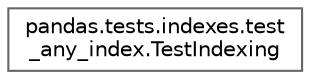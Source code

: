 digraph "Graphical Class Hierarchy"
{
 // LATEX_PDF_SIZE
  bgcolor="transparent";
  edge [fontname=Helvetica,fontsize=10,labelfontname=Helvetica,labelfontsize=10];
  node [fontname=Helvetica,fontsize=10,shape=box,height=0.2,width=0.4];
  rankdir="LR";
  Node0 [id="Node000000",label="pandas.tests.indexes.test\l_any_index.TestIndexing",height=0.2,width=0.4,color="grey40", fillcolor="white", style="filled",URL="$d3/d2c/classpandas_1_1tests_1_1indexes_1_1test__any__index_1_1TestIndexing.html",tooltip=" "];
}
